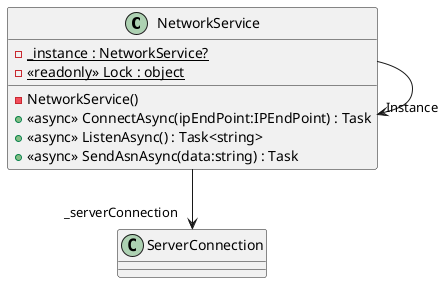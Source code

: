 @startuml
class NetworkService {
    - {static} _instance : NetworkService?
    - {static} <<readonly>> Lock : object
    - NetworkService()
    + <<async>> ConnectAsync(ipEndPoint:IPEndPoint) : Task
    + <<async>> ListenAsync() : Task<string>
    + <<async>> SendAsnAsync(data:string) : Task
}
NetworkService --> "_serverConnection" ServerConnection
NetworkService --> "Instance" NetworkService
@enduml
